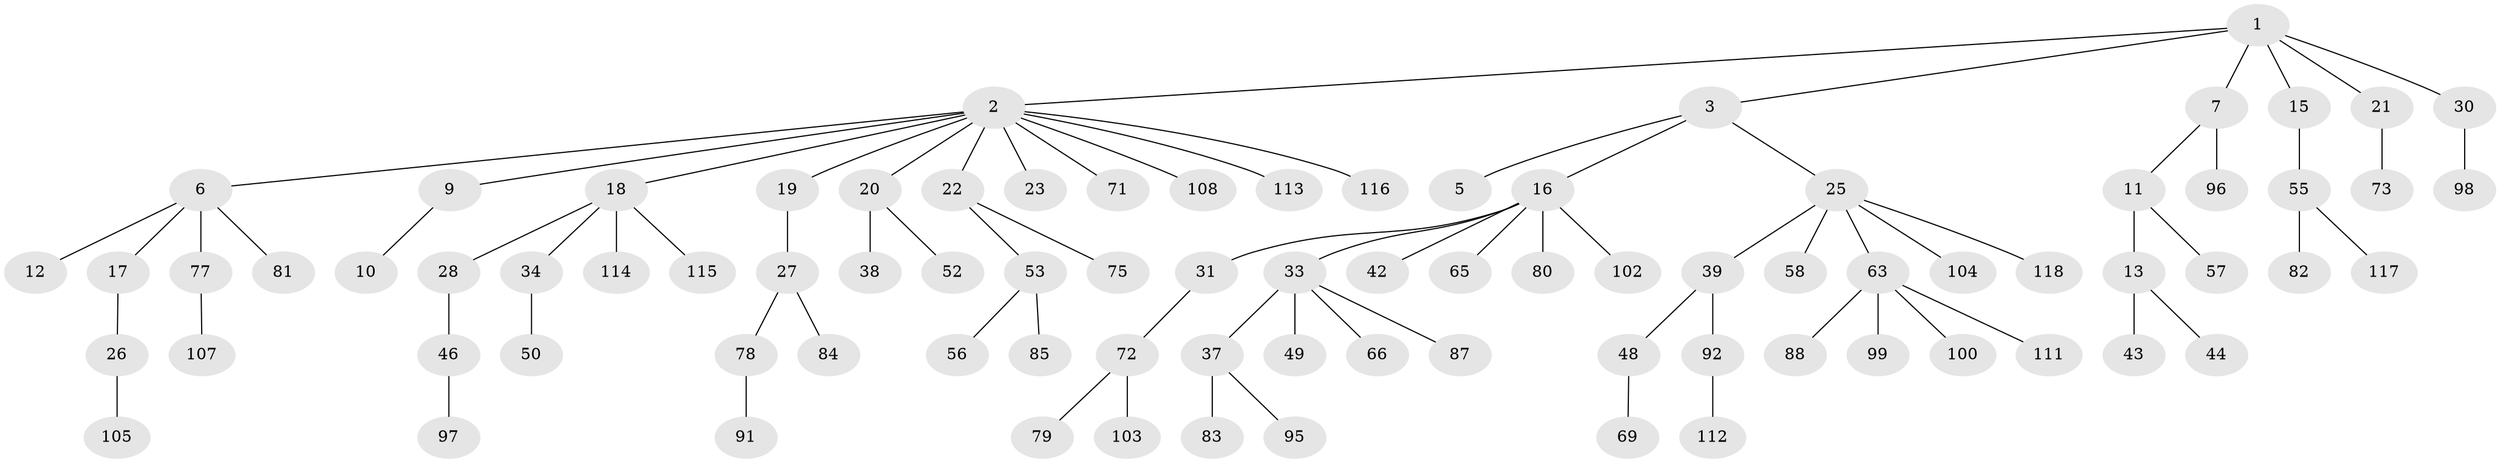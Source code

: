 // Generated by graph-tools (version 1.1) at 2025/24/03/03/25 07:24:05]
// undirected, 85 vertices, 84 edges
graph export_dot {
graph [start="1"]
  node [color=gray90,style=filled];
  1;
  2 [super="+4"];
  3;
  5;
  6 [super="+8"];
  7 [super="+29"];
  9 [super="+14"];
  10;
  11 [super="+67"];
  12;
  13 [super="+59"];
  15;
  16 [super="+68"];
  17 [super="+32"];
  18 [super="+35"];
  19;
  20 [super="+74"];
  21 [super="+54"];
  22 [super="+24"];
  23;
  25 [super="+41"];
  26 [super="+45"];
  27 [super="+47"];
  28;
  30 [super="+51"];
  31 [super="+70"];
  33 [super="+36"];
  34 [super="+40"];
  37 [super="+94"];
  38;
  39 [super="+64"];
  42 [super="+61"];
  43;
  44;
  46 [super="+60"];
  48 [super="+62"];
  49;
  50 [super="+93"];
  52 [super="+119"];
  53 [super="+76"];
  55 [super="+110"];
  56;
  57;
  58 [super="+101"];
  63 [super="+86"];
  65;
  66;
  69 [super="+89"];
  71;
  72;
  73;
  75;
  77;
  78;
  79 [super="+90"];
  80;
  81;
  82;
  83;
  84;
  85;
  87;
  88;
  91;
  92 [super="+109"];
  95;
  96;
  97;
  98;
  99;
  100;
  102;
  103;
  104 [super="+106"];
  105;
  107 [super="+120"];
  108;
  111;
  112;
  113;
  114;
  115;
  116;
  117;
  118;
  1 -- 2;
  1 -- 3;
  1 -- 7;
  1 -- 15;
  1 -- 21;
  1 -- 30;
  2 -- 22;
  2 -- 23;
  2 -- 71;
  2 -- 108;
  2 -- 6;
  2 -- 9;
  2 -- 113;
  2 -- 18;
  2 -- 19;
  2 -- 20;
  2 -- 116;
  3 -- 5;
  3 -- 16;
  3 -- 25;
  6 -- 12;
  6 -- 77;
  6 -- 81;
  6 -- 17;
  7 -- 11;
  7 -- 96;
  9 -- 10;
  11 -- 13;
  11 -- 57;
  13 -- 43;
  13 -- 44;
  15 -- 55;
  16 -- 31;
  16 -- 33;
  16 -- 42;
  16 -- 65;
  16 -- 80;
  16 -- 102;
  17 -- 26;
  18 -- 28;
  18 -- 34;
  18 -- 115;
  18 -- 114;
  19 -- 27;
  20 -- 38;
  20 -- 52;
  21 -- 73;
  22 -- 75;
  22 -- 53;
  25 -- 39;
  25 -- 58;
  25 -- 63;
  25 -- 104;
  25 -- 118;
  26 -- 105;
  27 -- 84;
  27 -- 78;
  28 -- 46;
  30 -- 98;
  31 -- 72;
  33 -- 37;
  33 -- 49;
  33 -- 87;
  33 -- 66;
  34 -- 50;
  37 -- 83;
  37 -- 95;
  39 -- 48;
  39 -- 92;
  46 -- 97;
  48 -- 69;
  53 -- 56;
  53 -- 85;
  55 -- 82;
  55 -- 117;
  63 -- 99;
  63 -- 88;
  63 -- 100;
  63 -- 111;
  72 -- 79;
  72 -- 103;
  77 -- 107;
  78 -- 91;
  92 -- 112;
}
